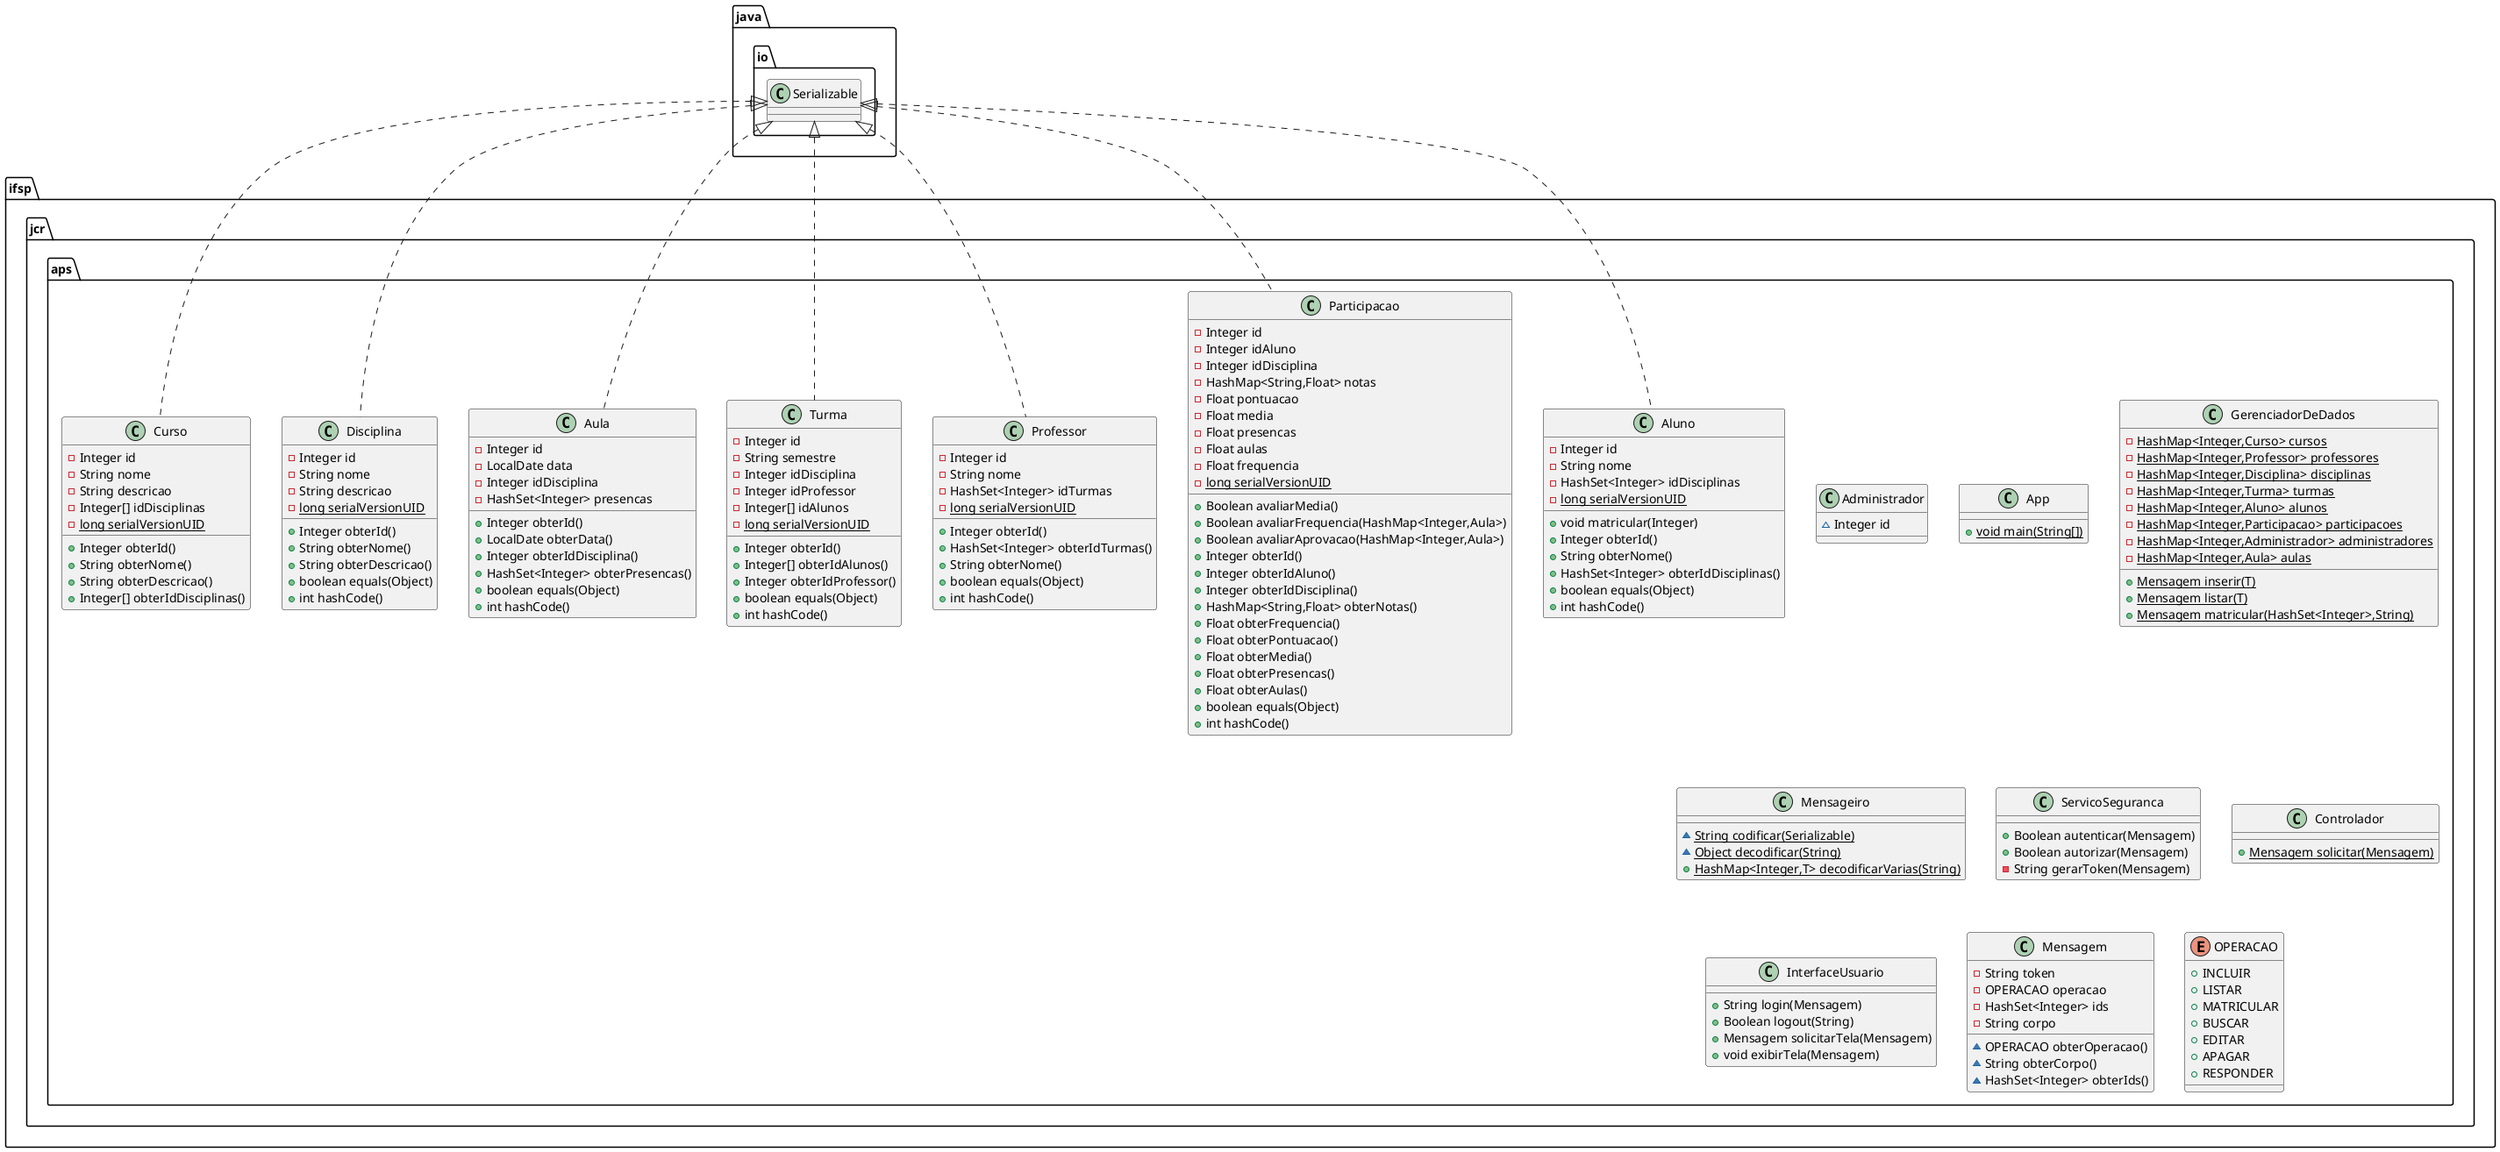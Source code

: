 @startuml
class ifsp.jcr.aps.Aluno {
- Integer id
- String nome
- HashSet<Integer> idDisciplinas
- {static} long serialVersionUID
+ void matricular(Integer)
+ Integer obterId()
+ String obterNome()
+ HashSet<Integer> obterIdDisciplinas()
+ boolean equals(Object)
+ int hashCode()
}


class ifsp.jcr.aps.Participacao {
- Integer id
- Integer idAluno
- Integer idDisciplina
- HashMap<String,Float> notas
- Float pontuacao
- Float media
- Float presencas
- Float aulas
- Float frequencia
- {static} long serialVersionUID
+ Boolean avaliarMedia()
+ Boolean avaliarFrequencia(HashMap<Integer,Aula>)
+ Boolean avaliarAprovacao(HashMap<Integer,Aula>)
+ Integer obterId()
+ Integer obterIdAluno()
+ Integer obterIdDisciplina()
+ HashMap<String,Float> obterNotas()
+ Float obterFrequencia()
+ Float obterPontuacao()
+ Float obterMedia()
+ Float obterPresencas()
+ Float obterAulas()
+ boolean equals(Object)
+ int hashCode()
}


class ifsp.jcr.aps.Administrador {
~ Integer id
}

class ifsp.jcr.aps.App {
+ {static} void main(String[])
}

class ifsp.jcr.aps.Professor {
- Integer id
- String nome
- HashSet<Integer> idTurmas
- {static} long serialVersionUID
+ Integer obterId()
+ HashSet<Integer> obterIdTurmas()
+ String obterNome()
+ boolean equals(Object)
+ int hashCode()
}


class ifsp.jcr.aps.Turma {
- Integer id
- String semestre
- Integer idDisciplina
- Integer idProfessor
- Integer[] idAlunos
- {static} long serialVersionUID
+ Integer obterId()
+ Integer[] obterIdAlunos()
+ Integer obterIdProfessor()
+ boolean equals(Object)
+ int hashCode()
}


class ifsp.jcr.aps.Aula {
- Integer id
- LocalDate data
- Integer idDisciplina
- HashSet<Integer> presencas
+ Integer obterId()
+ LocalDate obterData()
+ Integer obterIdDisciplina()
+ HashSet<Integer> obterPresencas()
+ boolean equals(Object)
+ int hashCode()
}


class ifsp.jcr.aps.GerenciadorDeDados {
- {static} HashMap<Integer,Curso> cursos
- {static} HashMap<Integer,Professor> professores
- {static} HashMap<Integer,Disciplina> disciplinas
- {static} HashMap<Integer,Turma> turmas
- {static} HashMap<Integer,Aluno> alunos
- {static} HashMap<Integer,Participacao> participacoes
- {static} HashMap<Integer,Administrador> administradores
- {static} HashMap<Integer,Aula> aulas
+ {static} Mensagem inserir(T)
+ {static} Mensagem listar(T)
+ {static} Mensagem matricular(HashSet<Integer>,String)
}


class ifsp.jcr.aps.Mensageiro {
~ {static} String codificar(Serializable)
~ {static} Object decodificar(String)
+ {static} HashMap<Integer,T> decodificarVarias(String)
}

class ifsp.jcr.aps.ServicoSeguranca {
+ Boolean autenticar(Mensagem)
+ Boolean autorizar(Mensagem)
- String gerarToken(Mensagem)
}

class ifsp.jcr.aps.Controlador {
+ {static} Mensagem solicitar(Mensagem)
}

class ifsp.jcr.aps.InterfaceUsuario {
+ String login(Mensagem)
+ Boolean logout(String)
+ Mensagem solicitarTela(Mensagem)
+ void exibirTela(Mensagem)
}

class ifsp.jcr.aps.Mensagem {
- String token
- OPERACAO operacao
- HashSet<Integer> ids
- String corpo
~ OPERACAO obterOperacao()
~ String obterCorpo()
~ HashSet<Integer> obterIds()
}


enum ifsp.jcr.aps.OPERACAO {
+  INCLUIR
+  LISTAR
+  MATRICULAR
+  BUSCAR
+  EDITAR
+  APAGAR
+  RESPONDER
}

class ifsp.jcr.aps.Disciplina {
- Integer id
- String nome
- String descricao
- {static} long serialVersionUID
+ Integer obterId()
+ String obterNome()
+ String obterDescricao()
+ boolean equals(Object)
+ int hashCode()
}


class ifsp.jcr.aps.Curso {
- Integer id
- String nome
- String descricao
- Integer[] idDisciplinas
- {static} long serialVersionUID
+ Integer obterId()
+ String obterNome()
+ String obterDescricao()
+ Integer[] obterIdDisciplinas()
}




java.io.Serializable <|.. ifsp.jcr.aps.Aluno
java.io.Serializable <|.. ifsp.jcr.aps.Participacao
java.io.Serializable <|.. ifsp.jcr.aps.Professor
java.io.Serializable <|.. ifsp.jcr.aps.Turma
java.io.Serializable <|.. ifsp.jcr.aps.Aula
java.io.Serializable <|.. ifsp.jcr.aps.Disciplina
java.io.Serializable <|.. ifsp.jcr.aps.Curso
@enduml